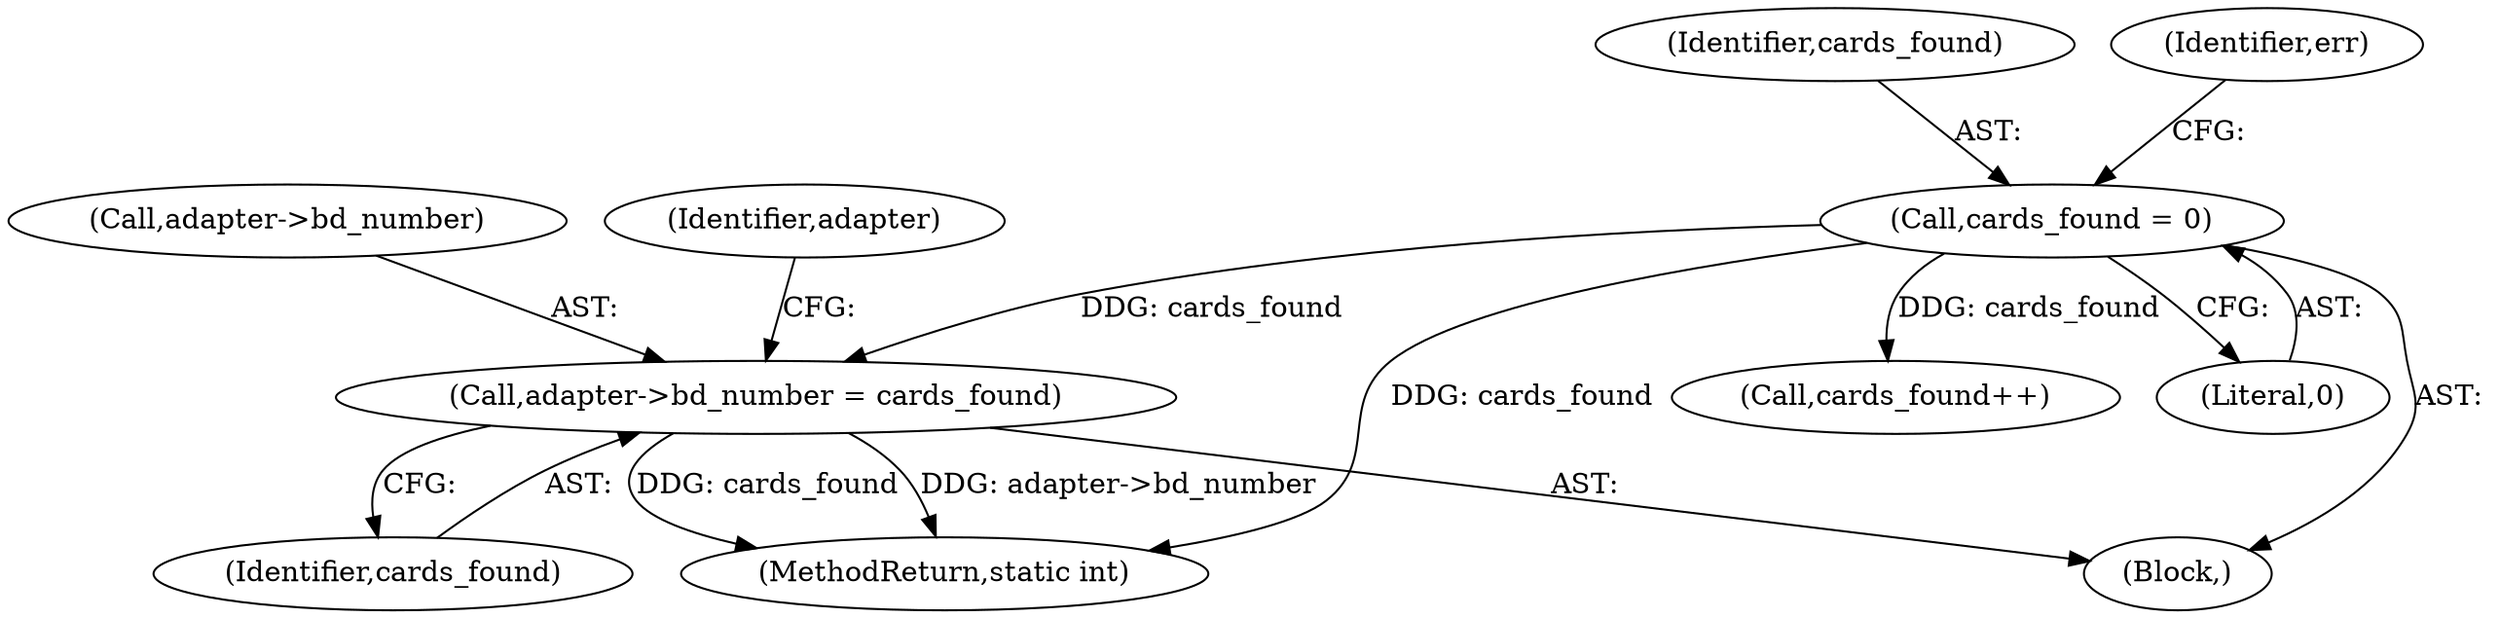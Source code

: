 digraph "0_linux_f43bfaeddc79effbf3d0fcb53ca477cca66f3db8@pointer" {
"1000281" [label="(Call,adapter->bd_number = cards_found)"];
"1000119" [label="(Call,cards_found = 0)"];
"1000119" [label="(Call,cards_found = 0)"];
"1000408" [label="(Call,cards_found++)"];
"1000282" [label="(Call,adapter->bd_number)"];
"1000285" [label="(Identifier,cards_found)"];
"1000121" [label="(Literal,0)"];
"1000288" [label="(Identifier,adapter)"];
"1000120" [label="(Identifier,cards_found)"];
"1000434" [label="(MethodReturn,static int)"];
"1000281" [label="(Call,adapter->bd_number = cards_found)"];
"1000123" [label="(Identifier,err)"];
"1000112" [label="(Block,)"];
"1000281" -> "1000112"  [label="AST: "];
"1000281" -> "1000285"  [label="CFG: "];
"1000282" -> "1000281"  [label="AST: "];
"1000285" -> "1000281"  [label="AST: "];
"1000288" -> "1000281"  [label="CFG: "];
"1000281" -> "1000434"  [label="DDG: cards_found"];
"1000281" -> "1000434"  [label="DDG: adapter->bd_number"];
"1000119" -> "1000281"  [label="DDG: cards_found"];
"1000119" -> "1000112"  [label="AST: "];
"1000119" -> "1000121"  [label="CFG: "];
"1000120" -> "1000119"  [label="AST: "];
"1000121" -> "1000119"  [label="AST: "];
"1000123" -> "1000119"  [label="CFG: "];
"1000119" -> "1000434"  [label="DDG: cards_found"];
"1000119" -> "1000408"  [label="DDG: cards_found"];
}
